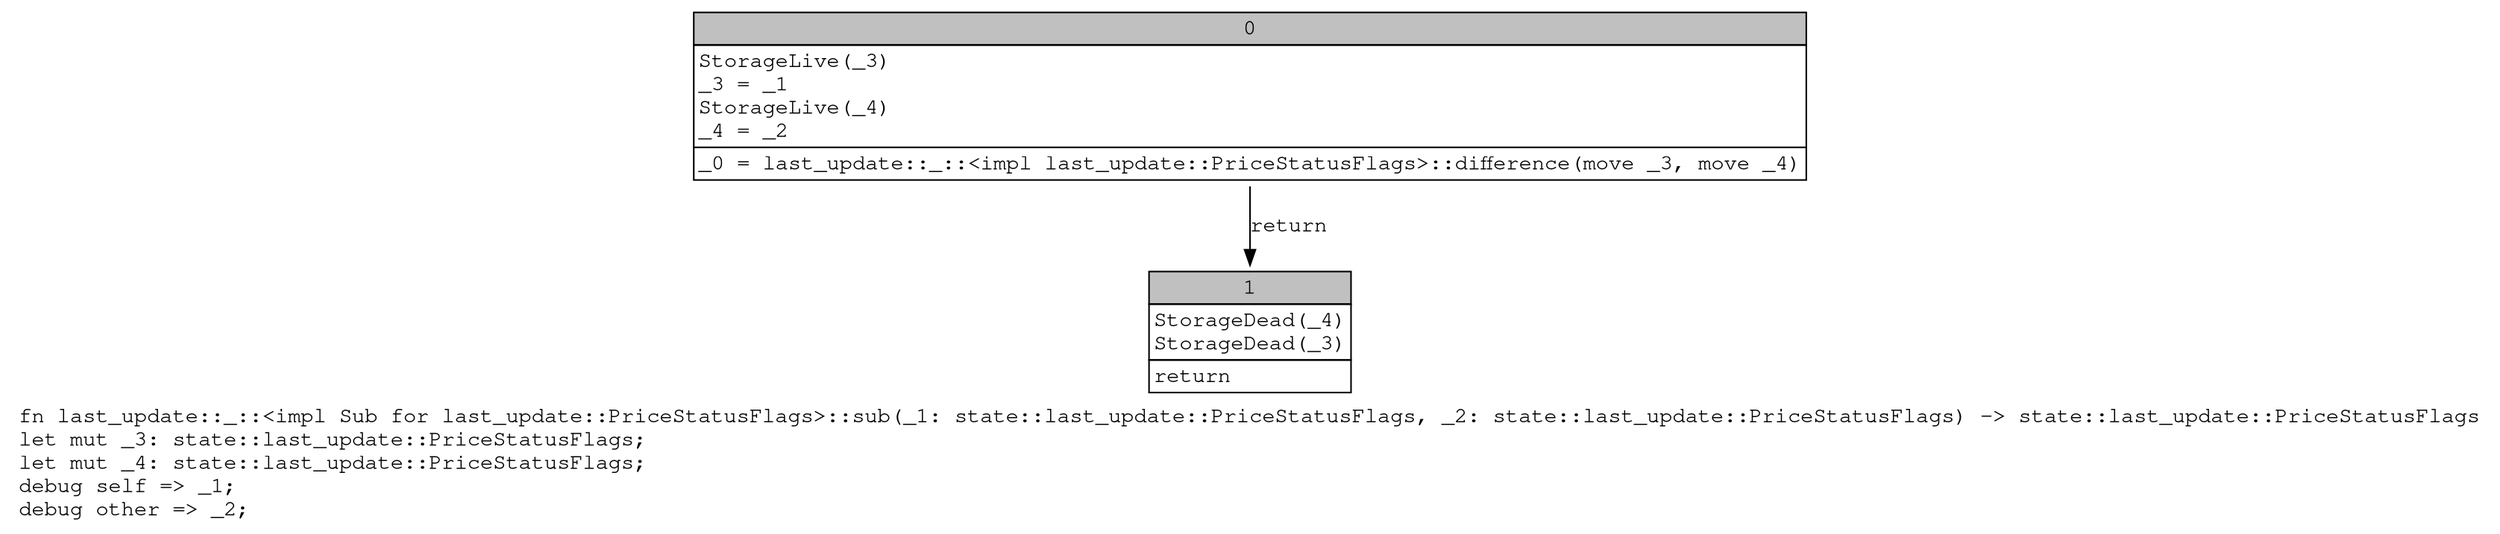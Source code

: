 digraph Mir_0_6715 {
    graph [fontname="Courier, monospace"];
    node [fontname="Courier, monospace"];
    edge [fontname="Courier, monospace"];
    label=<fn last_update::_::&lt;impl Sub for last_update::PriceStatusFlags&gt;::sub(_1: state::last_update::PriceStatusFlags, _2: state::last_update::PriceStatusFlags) -&gt; state::last_update::PriceStatusFlags<br align="left"/>let mut _3: state::last_update::PriceStatusFlags;<br align="left"/>let mut _4: state::last_update::PriceStatusFlags;<br align="left"/>debug self =&gt; _1;<br align="left"/>debug other =&gt; _2;<br align="left"/>>;
    bb0__0_6715 [shape="none", label=<<table border="0" cellborder="1" cellspacing="0"><tr><td bgcolor="gray" align="center" colspan="1">0</td></tr><tr><td align="left" balign="left">StorageLive(_3)<br/>_3 = _1<br/>StorageLive(_4)<br/>_4 = _2<br/></td></tr><tr><td align="left">_0 = last_update::_::&lt;impl last_update::PriceStatusFlags&gt;::difference(move _3, move _4)</td></tr></table>>];
    bb1__0_6715 [shape="none", label=<<table border="0" cellborder="1" cellspacing="0"><tr><td bgcolor="gray" align="center" colspan="1">1</td></tr><tr><td align="left" balign="left">StorageDead(_4)<br/>StorageDead(_3)<br/></td></tr><tr><td align="left">return</td></tr></table>>];
    bb0__0_6715 -> bb1__0_6715 [label="return"];
}

